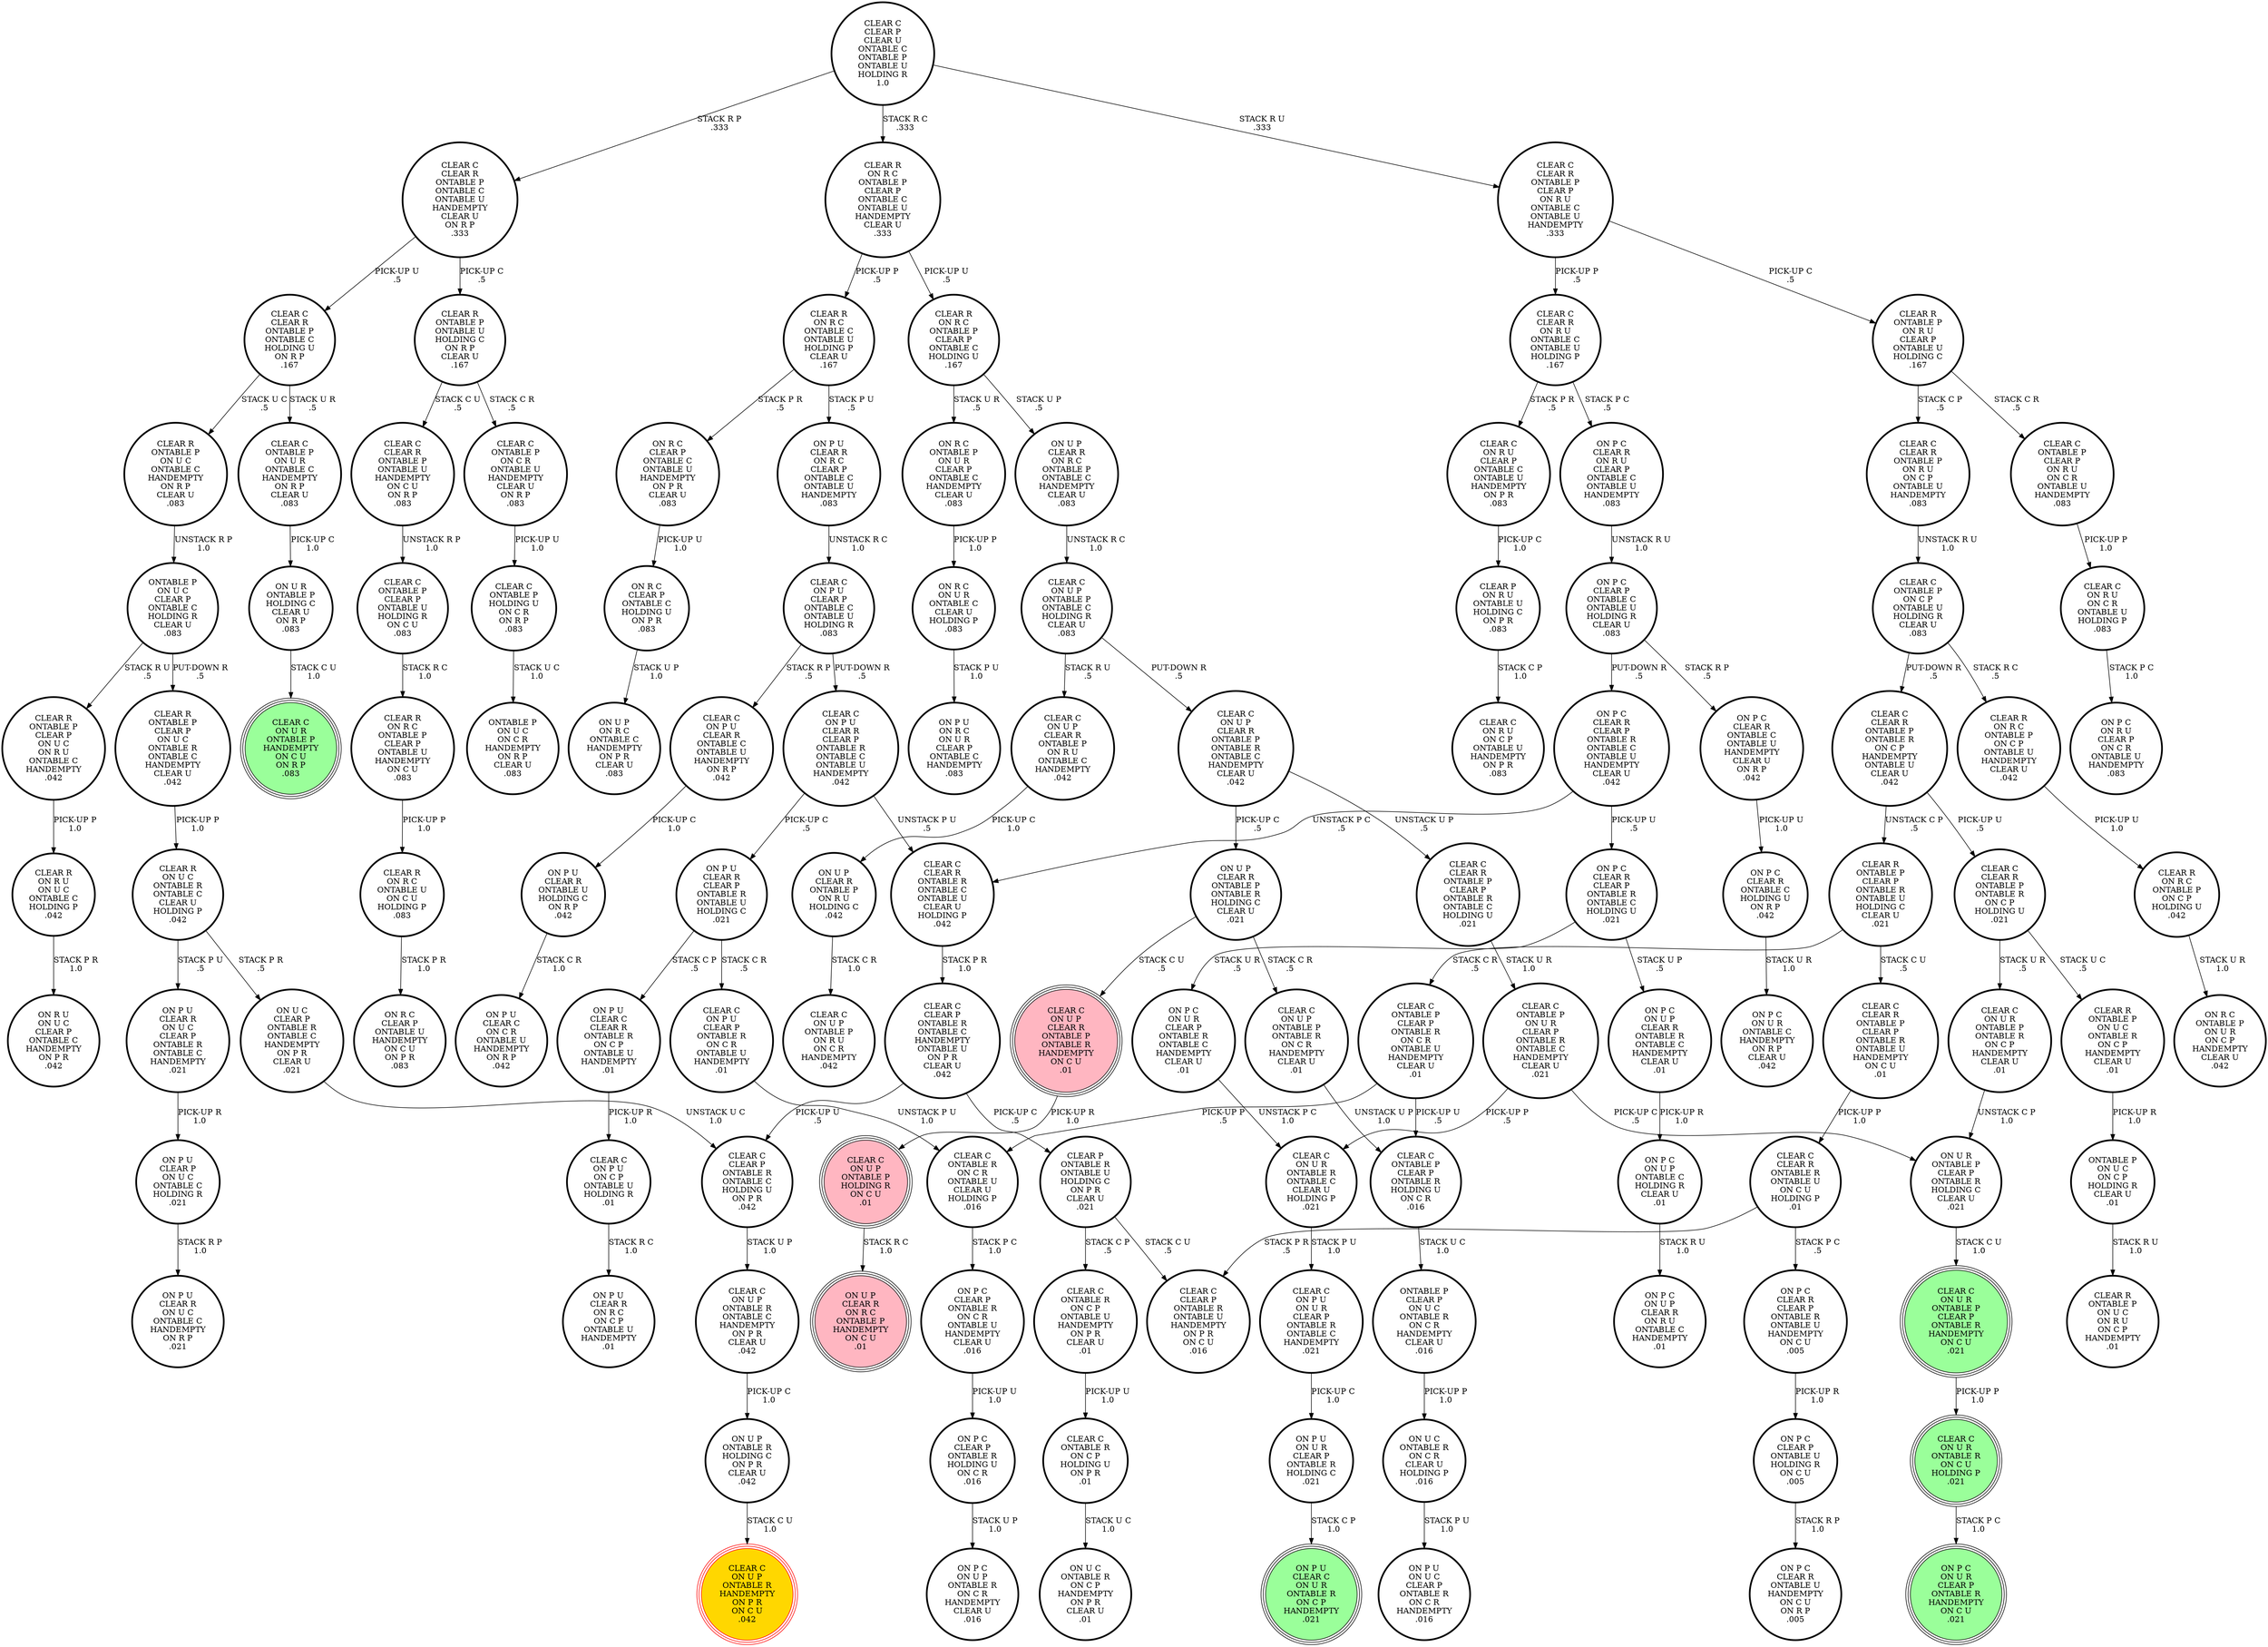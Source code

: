 digraph {
"CLEAR R\nONTABLE P\nON U C\nONTABLE C\nHANDEMPTY\nON R P\nCLEAR U\n.083\n" -> "ONTABLE P\nON U C\nCLEAR P\nONTABLE C\nHOLDING R\nCLEAR U\n.083\n"[label="UNSTACK R P\n1.0\n"];
"CLEAR R\nON U C\nONTABLE R\nONTABLE C\nCLEAR U\nHOLDING P\n.042\n" -> "ON P U\nCLEAR R\nON U C\nCLEAR P\nONTABLE R\nONTABLE C\nHANDEMPTY\n.021\n"[label="STACK P U\n.5\n"];
"CLEAR R\nON U C\nONTABLE R\nONTABLE C\nCLEAR U\nHOLDING P\n.042\n" -> "ON U C\nCLEAR P\nONTABLE R\nONTABLE C\nHANDEMPTY\nON P R\nCLEAR U\n.021\n"[label="STACK P R\n.5\n"];
"CLEAR C\nON P U\nCLEAR R\nCLEAR P\nONTABLE R\nONTABLE C\nONTABLE U\nHANDEMPTY\n.042\n" -> "ON P U\nCLEAR R\nCLEAR P\nONTABLE R\nONTABLE U\nHOLDING C\n.021\n"[label="PICK-UP C\n.5\n"];
"CLEAR C\nON P U\nCLEAR R\nCLEAR P\nONTABLE R\nONTABLE C\nONTABLE U\nHANDEMPTY\n.042\n" -> "CLEAR C\nCLEAR R\nONTABLE R\nONTABLE C\nONTABLE U\nCLEAR U\nHOLDING P\n.042\n"[label="UNSTACK P U\n.5\n"];
"CLEAR C\nCLEAR R\nONTABLE P\nCLEAR P\nONTABLE R\nONTABLE U\nHANDEMPTY\nON C U\n.01\n" -> "CLEAR C\nCLEAR R\nONTABLE R\nONTABLE U\nON C U\nHOLDING P\n.01\n"[label="PICK-UP P\n1.0\n"];
"ON P C\nCLEAR P\nONTABLE U\nHOLDING R\nON C U\n.005\n" -> "ON P C\nCLEAR R\nONTABLE U\nHANDEMPTY\nON C U\nON R P\n.005\n"[label="STACK R P\n1.0\n"];
"CLEAR C\nCLEAR R\nONTABLE P\nON R U\nON C P\nONTABLE U\nHANDEMPTY\n.083\n" -> "CLEAR C\nONTABLE P\nON C P\nONTABLE U\nHOLDING R\nCLEAR U\n.083\n"[label="UNSTACK R U\n1.0\n"];
"CLEAR C\nCLEAR R\nONTABLE P\nONTABLE R\nON C P\nHOLDING U\n.021\n" -> "CLEAR R\nONTABLE P\nON U C\nONTABLE R\nON C P\nHANDEMPTY\nCLEAR U\n.01\n"[label="STACK U C\n.5\n"];
"CLEAR C\nCLEAR R\nONTABLE P\nONTABLE R\nON C P\nHOLDING U\n.021\n" -> "CLEAR C\nON U R\nONTABLE P\nONTABLE R\nON C P\nHANDEMPTY\nCLEAR U\n.01\n"[label="STACK U R\n.5\n"];
"CLEAR C\nON P U\nCLEAR P\nONTABLE R\nON C R\nONTABLE U\nHANDEMPTY\n.01\n" -> "CLEAR C\nONTABLE R\nON C R\nONTABLE U\nCLEAR U\nHOLDING P\n.016\n"[label="UNSTACK P U\n1.0\n"];
"ON P C\nCLEAR R\nONTABLE C\nONTABLE U\nHANDEMPTY\nCLEAR U\nON R P\n.042\n" -> "ON P C\nCLEAR R\nONTABLE C\nHOLDING U\nON R P\n.042\n"[label="PICK-UP U\n1.0\n"];
"ON R C\nCLEAR P\nONTABLE C\nHOLDING U\nON P R\n.083\n" -> "ON U P\nON R C\nONTABLE C\nHANDEMPTY\nON P R\nCLEAR U\n.083\n"[label="STACK U P\n1.0\n"];
"CLEAR P\nONTABLE R\nONTABLE U\nHOLDING C\nON P R\nCLEAR U\n.021\n" -> "CLEAR C\nONTABLE R\nON C P\nONTABLE U\nHANDEMPTY\nON P R\nCLEAR U\n.01\n"[label="STACK C P\n.5\n"];
"CLEAR P\nONTABLE R\nONTABLE U\nHOLDING C\nON P R\nCLEAR U\n.021\n" -> "CLEAR C\nCLEAR P\nONTABLE R\nONTABLE U\nHANDEMPTY\nON P R\nON C U\n.016\n"[label="STACK C U\n.5\n"];
"CLEAR C\nCLEAR R\nONTABLE P\nONTABLE C\nHOLDING U\nON R P\n.167\n" -> "CLEAR R\nONTABLE P\nON U C\nONTABLE C\nHANDEMPTY\nON R P\nCLEAR U\n.083\n"[label="STACK U C\n.5\n"];
"CLEAR C\nCLEAR R\nONTABLE P\nONTABLE C\nHOLDING U\nON R P\n.167\n" -> "CLEAR C\nONTABLE P\nON U R\nONTABLE C\nHANDEMPTY\nON R P\nCLEAR U\n.083\n"[label="STACK U R\n.5\n"];
"CLEAR R\nON R U\nON U C\nONTABLE C\nHOLDING P\n.042\n" -> "ON R U\nON U C\nCLEAR P\nONTABLE C\nHANDEMPTY\nON P R\n.042\n"[label="STACK P R\n1.0\n"];
"ON P C\nON U P\nONTABLE C\nHOLDING R\nCLEAR U\n.01\n" -> "ON P C\nON U P\nCLEAR R\nON R U\nONTABLE C\nHANDEMPTY\n.01\n"[label="STACK R U\n1.0\n"];
"CLEAR R\nON R C\nONTABLE P\nON C P\nONTABLE U\nHANDEMPTY\nCLEAR U\n.042\n" -> "CLEAR R\nON R C\nONTABLE P\nON C P\nHOLDING U\n.042\n"[label="PICK-UP U\n1.0\n"];
"CLEAR C\nCLEAR R\nONTABLE R\nONTABLE C\nONTABLE U\nCLEAR U\nHOLDING P\n.042\n" -> "CLEAR C\nCLEAR P\nONTABLE R\nONTABLE C\nHANDEMPTY\nONTABLE U\nON P R\nCLEAR U\n.042\n"[label="STACK P R\n1.0\n"];
"CLEAR C\nCLEAR P\nCLEAR U\nONTABLE C\nONTABLE P\nONTABLE U\nHOLDING R\n1.0\n" -> "CLEAR C\nCLEAR R\nONTABLE P\nONTABLE C\nONTABLE U\nHANDEMPTY\nCLEAR U\nON R P\n.333\n"[label="STACK R P\n.333\n"];
"CLEAR C\nCLEAR P\nCLEAR U\nONTABLE C\nONTABLE P\nONTABLE U\nHOLDING R\n1.0\n" -> "CLEAR R\nON R C\nONTABLE P\nCLEAR P\nONTABLE C\nONTABLE U\nHANDEMPTY\nCLEAR U\n.333\n"[label="STACK R C\n.333\n"];
"CLEAR C\nCLEAR P\nCLEAR U\nONTABLE C\nONTABLE P\nONTABLE U\nHOLDING R\n1.0\n" -> "CLEAR C\nCLEAR R\nONTABLE P\nCLEAR P\nON R U\nONTABLE C\nONTABLE U\nHANDEMPTY\n.333\n"[label="STACK R U\n.333\n"];
"CLEAR C\nON R U\nCLEAR P\nONTABLE C\nONTABLE U\nHANDEMPTY\nON P R\n.083\n" -> "CLEAR P\nON R U\nONTABLE U\nHOLDING C\nON P R\n.083\n"[label="PICK-UP C\n1.0\n"];
"ON P C\nCLEAR R\nCLEAR P\nONTABLE R\nONTABLE C\nONTABLE U\nHANDEMPTY\nCLEAR U\n.042\n" -> "ON P C\nCLEAR R\nCLEAR P\nONTABLE R\nONTABLE C\nHOLDING U\n.021\n"[label="PICK-UP U\n.5\n"];
"ON P C\nCLEAR R\nCLEAR P\nONTABLE R\nONTABLE C\nONTABLE U\nHANDEMPTY\nCLEAR U\n.042\n" -> "CLEAR C\nCLEAR R\nONTABLE R\nONTABLE C\nONTABLE U\nCLEAR U\nHOLDING P\n.042\n"[label="UNSTACK P C\n.5\n"];
"ON U P\nCLEAR R\nONTABLE P\nON R U\nHOLDING C\n.042\n" -> "CLEAR C\nON U P\nONTABLE P\nON R U\nON C R\nHANDEMPTY\n.042\n"[label="STACK C R\n1.0\n"];
"CLEAR C\nON R U\nON C R\nONTABLE U\nHOLDING P\n.083\n" -> "ON P C\nON R U\nCLEAR P\nON C R\nONTABLE U\nHANDEMPTY\n.083\n"[label="STACK P C\n1.0\n"];
"CLEAR C\nON U P\nCLEAR R\nONTABLE P\nON R U\nONTABLE C\nHANDEMPTY\n.042\n" -> "ON U P\nCLEAR R\nONTABLE P\nON R U\nHOLDING C\n.042\n"[label="PICK-UP C\n1.0\n"];
"CLEAR R\nON R C\nONTABLE P\nON C P\nHOLDING U\n.042\n" -> "ON R C\nONTABLE P\nON U R\nON C P\nHANDEMPTY\nCLEAR U\n.042\n"[label="STACK U R\n1.0\n"];
"CLEAR C\nONTABLE P\nON U R\nONTABLE C\nHANDEMPTY\nON R P\nCLEAR U\n.083\n" -> "ON U R\nONTABLE P\nHOLDING C\nCLEAR U\nON R P\n.083\n"[label="PICK-UP C\n1.0\n"];
"ON P C\nCLEAR P\nONTABLE C\nONTABLE U\nHOLDING R\nCLEAR U\n.083\n" -> "ON P C\nCLEAR R\nCLEAR P\nONTABLE R\nONTABLE C\nONTABLE U\nHANDEMPTY\nCLEAR U\n.042\n"[label="PUT-DOWN R\n.5\n"];
"ON P C\nCLEAR P\nONTABLE C\nONTABLE U\nHOLDING R\nCLEAR U\n.083\n" -> "ON P C\nCLEAR R\nONTABLE C\nONTABLE U\nHANDEMPTY\nCLEAR U\nON R P\n.042\n"[label="STACK R P\n.5\n"];
"ON U P\nCLEAR R\nON R C\nONTABLE P\nONTABLE C\nHANDEMPTY\nCLEAR U\n.083\n" -> "CLEAR C\nON U P\nONTABLE P\nONTABLE C\nHOLDING R\nCLEAR U\n.083\n"[label="UNSTACK R C\n1.0\n"];
"CLEAR R\nON R C\nONTABLE U\nON C U\nHOLDING P\n.083\n" -> "ON R C\nCLEAR P\nONTABLE U\nHANDEMPTY\nON C U\nON P R\n.083\n"[label="STACK P R\n1.0\n"];
"CLEAR C\nCLEAR R\nONTABLE P\nONTABLE R\nON C P\nHANDEMPTY\nONTABLE U\nCLEAR U\n.042\n" -> "CLEAR C\nCLEAR R\nONTABLE P\nONTABLE R\nON C P\nHOLDING U\n.021\n"[label="PICK-UP U\n.5\n"];
"CLEAR C\nCLEAR R\nONTABLE P\nONTABLE R\nON C P\nHANDEMPTY\nONTABLE U\nCLEAR U\n.042\n" -> "CLEAR R\nONTABLE P\nCLEAR P\nONTABLE R\nONTABLE U\nHOLDING C\nCLEAR U\n.021\n"[label="UNSTACK C P\n.5\n"];
"ON U P\nCLEAR R\nONTABLE P\nONTABLE R\nHOLDING C\nCLEAR U\n.021\n" -> "CLEAR C\nON U P\nONTABLE P\nONTABLE R\nON C R\nHANDEMPTY\nCLEAR U\n.01\n"[label="STACK C R\n.5\n"];
"ON U P\nCLEAR R\nONTABLE P\nONTABLE R\nHOLDING C\nCLEAR U\n.021\n" -> "CLEAR C\nON U P\nCLEAR R\nONTABLE P\nONTABLE R\nHANDEMPTY\nON C U\n.01\n"[label="STACK C U\n.5\n"];
"CLEAR C\nONTABLE P\nON C P\nONTABLE U\nHOLDING R\nCLEAR U\n.083\n" -> "CLEAR R\nON R C\nONTABLE P\nON C P\nONTABLE U\nHANDEMPTY\nCLEAR U\n.042\n"[label="STACK R C\n.5\n"];
"CLEAR C\nONTABLE P\nON C P\nONTABLE U\nHOLDING R\nCLEAR U\n.083\n" -> "CLEAR C\nCLEAR R\nONTABLE P\nONTABLE R\nON C P\nHANDEMPTY\nONTABLE U\nCLEAR U\n.042\n"[label="PUT-DOWN R\n.5\n"];
"ON P C\nCLEAR P\nONTABLE R\nHOLDING U\nON C R\n.016\n" -> "ON P C\nON U P\nONTABLE R\nON C R\nHANDEMPTY\nCLEAR U\n.016\n"[label="STACK U P\n1.0\n"];
"CLEAR C\nON U P\nCLEAR R\nONTABLE P\nONTABLE R\nONTABLE C\nHANDEMPTY\nCLEAR U\n.042\n" -> "ON U P\nCLEAR R\nONTABLE P\nONTABLE R\nHOLDING C\nCLEAR U\n.021\n"[label="PICK-UP C\n.5\n"];
"CLEAR C\nON U P\nCLEAR R\nONTABLE P\nONTABLE R\nONTABLE C\nHANDEMPTY\nCLEAR U\n.042\n" -> "CLEAR C\nCLEAR R\nONTABLE P\nCLEAR P\nONTABLE R\nONTABLE C\nHOLDING U\n.021\n"[label="UNSTACK U P\n.5\n"];
"ON U R\nONTABLE P\nCLEAR P\nONTABLE R\nHOLDING C\nCLEAR U\n.021\n" -> "CLEAR C\nON U R\nONTABLE P\nCLEAR P\nONTABLE R\nHANDEMPTY\nON C U\n.021\n"[label="STACK C U\n1.0\n"];
"CLEAR C\nCLEAR R\nONTABLE P\nONTABLE U\nHANDEMPTY\nON C U\nON R P\n.083\n" -> "CLEAR C\nONTABLE P\nCLEAR P\nONTABLE U\nHOLDING R\nON C U\n.083\n"[label="UNSTACK R P\n1.0\n"];
"ON R C\nCLEAR P\nONTABLE C\nONTABLE U\nHANDEMPTY\nON P R\nCLEAR U\n.083\n" -> "ON R C\nCLEAR P\nONTABLE C\nHOLDING U\nON P R\n.083\n"[label="PICK-UP U\n1.0\n"];
"CLEAR C\nON P U\nON C P\nONTABLE U\nHOLDING R\n.01\n" -> "ON P U\nCLEAR R\nON R C\nON C P\nONTABLE U\nHANDEMPTY\n.01\n"[label="STACK R C\n1.0\n"];
"ON P U\nCLEAR C\nCLEAR R\nONTABLE R\nON C P\nONTABLE U\nHANDEMPTY\n.01\n" -> "CLEAR C\nON P U\nON C P\nONTABLE U\nHOLDING R\n.01\n"[label="PICK-UP R\n1.0\n"];
"CLEAR C\nONTABLE R\nON C P\nHOLDING U\nON P R\n.01\n" -> "ON U C\nONTABLE R\nON C P\nHANDEMPTY\nON P R\nCLEAR U\n.01\n"[label="STACK U C\n1.0\n"];
"ONTABLE P\nON U C\nCLEAR P\nONTABLE C\nHOLDING R\nCLEAR U\n.083\n" -> "CLEAR R\nONTABLE P\nCLEAR P\nON U C\nONTABLE R\nONTABLE C\nHANDEMPTY\nCLEAR U\n.042\n"[label="PUT-DOWN R\n.5\n"];
"ONTABLE P\nON U C\nCLEAR P\nONTABLE C\nHOLDING R\nCLEAR U\n.083\n" -> "CLEAR R\nONTABLE P\nCLEAR P\nON U C\nON R U\nONTABLE C\nHANDEMPTY\n.042\n"[label="STACK R U\n.5\n"];
"CLEAR C\nONTABLE R\nON C R\nONTABLE U\nCLEAR U\nHOLDING P\n.016\n" -> "ON P C\nCLEAR P\nONTABLE R\nON C R\nONTABLE U\nHANDEMPTY\nCLEAR U\n.016\n"[label="STACK P C\n1.0\n"];
"CLEAR R\nON R C\nONTABLE P\nCLEAR P\nONTABLE C\nONTABLE U\nHANDEMPTY\nCLEAR U\n.333\n" -> "CLEAR R\nON R C\nONTABLE C\nONTABLE U\nHOLDING P\nCLEAR U\n.167\n"[label="PICK-UP P\n.5\n"];
"CLEAR R\nON R C\nONTABLE P\nCLEAR P\nONTABLE C\nONTABLE U\nHANDEMPTY\nCLEAR U\n.333\n" -> "CLEAR R\nON R C\nONTABLE P\nCLEAR P\nONTABLE C\nHOLDING U\n.167\n"[label="PICK-UP U\n.5\n"];
"CLEAR C\nCLEAR R\nONTABLE P\nCLEAR P\nON R U\nONTABLE C\nONTABLE U\nHANDEMPTY\n.333\n" -> "CLEAR C\nCLEAR R\nON R U\nONTABLE C\nONTABLE U\nHOLDING P\n.167\n"[label="PICK-UP P\n.5\n"];
"CLEAR C\nCLEAR R\nONTABLE P\nCLEAR P\nON R U\nONTABLE C\nONTABLE U\nHANDEMPTY\n.333\n" -> "CLEAR R\nONTABLE P\nON R U\nCLEAR P\nONTABLE U\nHOLDING C\n.167\n"[label="PICK-UP C\n.5\n"];
"CLEAR R\nONTABLE P\nCLEAR P\nON U C\nONTABLE R\nONTABLE C\nHANDEMPTY\nCLEAR U\n.042\n" -> "CLEAR R\nON U C\nONTABLE R\nONTABLE C\nCLEAR U\nHOLDING P\n.042\n"[label="PICK-UP P\n1.0\n"];
"ON P C\nON U R\nCLEAR P\nONTABLE R\nONTABLE C\nHANDEMPTY\nCLEAR U\n.01\n" -> "CLEAR C\nON U R\nONTABLE R\nONTABLE C\nCLEAR U\nHOLDING P\n.021\n"[label="UNSTACK P C\n1.0\n"];
"CLEAR C\nON U P\nONTABLE P\nHOLDING R\nON C U\n.01\n" -> "ON U P\nCLEAR R\nON R C\nONTABLE P\nHANDEMPTY\nON C U\n.01\n"[label="STACK R C\n1.0\n"];
"CLEAR C\nON U P\nONTABLE P\nONTABLE C\nHOLDING R\nCLEAR U\n.083\n" -> "CLEAR C\nON U P\nCLEAR R\nONTABLE P\nON R U\nONTABLE C\nHANDEMPTY\n.042\n"[label="STACK R U\n.5\n"];
"CLEAR C\nON U P\nONTABLE P\nONTABLE C\nHOLDING R\nCLEAR U\n.083\n" -> "CLEAR C\nON U P\nCLEAR R\nONTABLE P\nONTABLE R\nONTABLE C\nHANDEMPTY\nCLEAR U\n.042\n"[label="PUT-DOWN R\n.5\n"];
"CLEAR C\nON U R\nONTABLE R\nONTABLE C\nCLEAR U\nHOLDING P\n.021\n" -> "CLEAR C\nON P U\nON U R\nCLEAR P\nONTABLE R\nONTABLE C\nHANDEMPTY\n.021\n"[label="STACK P U\n1.0\n"];
"ON P U\nCLEAR R\nONTABLE U\nHOLDING C\nON R P\n.042\n" -> "ON P U\nCLEAR C\nON C R\nONTABLE U\nHANDEMPTY\nON R P\n.042\n"[label="STACK C R\n1.0\n"];
"ON U C\nCLEAR P\nONTABLE R\nONTABLE C\nHANDEMPTY\nON P R\nCLEAR U\n.021\n" -> "CLEAR C\nCLEAR P\nONTABLE R\nONTABLE C\nHOLDING U\nON P R\n.042\n"[label="UNSTACK U C\n1.0\n"];
"ON P C\nCLEAR R\nONTABLE C\nHOLDING U\nON R P\n.042\n" -> "ON P C\nON U R\nONTABLE C\nHANDEMPTY\nON R P\nCLEAR U\n.042\n"[label="STACK U R\n1.0\n"];
"CLEAR C\nCLEAR R\nONTABLE R\nONTABLE U\nON C U\nHOLDING P\n.01\n" -> "CLEAR C\nCLEAR P\nONTABLE R\nONTABLE U\nHANDEMPTY\nON P R\nON C U\n.016\n"[label="STACK P R\n.5\n"];
"CLEAR C\nCLEAR R\nONTABLE R\nONTABLE U\nON C U\nHOLDING P\n.01\n" -> "ON P C\nCLEAR R\nCLEAR P\nONTABLE R\nONTABLE U\nHANDEMPTY\nON C U\n.005\n"[label="STACK P C\n.5\n"];
"CLEAR C\nONTABLE P\nHOLDING U\nON C R\nON R P\n.083\n" -> "ONTABLE P\nON U C\nON C R\nHANDEMPTY\nON R P\nCLEAR U\n.083\n"[label="STACK U C\n1.0\n"];
"CLEAR R\nONTABLE P\nCLEAR P\nONTABLE R\nONTABLE U\nHOLDING C\nCLEAR U\n.021\n" -> "CLEAR C\nCLEAR R\nONTABLE P\nCLEAR P\nONTABLE R\nONTABLE U\nHANDEMPTY\nON C U\n.01\n"[label="STACK C U\n.5\n"];
"CLEAR R\nONTABLE P\nCLEAR P\nONTABLE R\nONTABLE U\nHOLDING C\nCLEAR U\n.021\n" -> "CLEAR C\nONTABLE P\nCLEAR P\nONTABLE R\nON C R\nONTABLE U\nHANDEMPTY\nCLEAR U\n.01\n"[label="STACK C R\n.5\n"];
"CLEAR C\nON U R\nONTABLE P\nONTABLE R\nON C P\nHANDEMPTY\nCLEAR U\n.01\n" -> "ON U R\nONTABLE P\nCLEAR P\nONTABLE R\nHOLDING C\nCLEAR U\n.021\n"[label="UNSTACK C P\n1.0\n"];
"CLEAR C\nONTABLE R\nON C P\nONTABLE U\nHANDEMPTY\nON P R\nCLEAR U\n.01\n" -> "CLEAR C\nONTABLE R\nON C P\nHOLDING U\nON P R\n.01\n"[label="PICK-UP U\n1.0\n"];
"CLEAR C\nONTABLE P\nCLEAR P\nONTABLE R\nHOLDING U\nON C R\n.016\n" -> "ONTABLE P\nCLEAR P\nON U C\nONTABLE R\nON C R\nHANDEMPTY\nCLEAR U\n.016\n"[label="STACK U C\n1.0\n"];
"ON R C\nONTABLE P\nON U R\nCLEAR P\nONTABLE C\nHANDEMPTY\nCLEAR U\n.083\n" -> "ON R C\nON U R\nONTABLE C\nCLEAR U\nHOLDING P\n.083\n"[label="PICK-UP P\n1.0\n"];
"CLEAR R\nON R C\nONTABLE P\nCLEAR P\nONTABLE C\nHOLDING U\n.167\n" -> "ON R C\nONTABLE P\nON U R\nCLEAR P\nONTABLE C\nHANDEMPTY\nCLEAR U\n.083\n"[label="STACK U R\n.5\n"];
"CLEAR R\nON R C\nONTABLE P\nCLEAR P\nONTABLE C\nHOLDING U\n.167\n" -> "ON U P\nCLEAR R\nON R C\nONTABLE P\nONTABLE C\nHANDEMPTY\nCLEAR U\n.083\n"[label="STACK U P\n.5\n"];
"CLEAR P\nON R U\nONTABLE U\nHOLDING C\nON P R\n.083\n" -> "CLEAR C\nON R U\nON C P\nONTABLE U\nHANDEMPTY\nON P R\n.083\n"[label="STACK C P\n1.0\n"];
"CLEAR C\nCLEAR R\nONTABLE P\nCLEAR P\nONTABLE R\nONTABLE C\nHOLDING U\n.021\n" -> "CLEAR C\nONTABLE P\nON U R\nCLEAR P\nONTABLE R\nONTABLE C\nHANDEMPTY\nCLEAR U\n.021\n"[label="STACK U R\n1.0\n"];
"CLEAR C\nONTABLE P\nCLEAR P\nONTABLE R\nON C R\nONTABLE U\nHANDEMPTY\nCLEAR U\n.01\n" -> "CLEAR C\nONTABLE R\nON C R\nONTABLE U\nCLEAR U\nHOLDING P\n.016\n"[label="PICK-UP P\n.5\n"];
"CLEAR C\nONTABLE P\nCLEAR P\nONTABLE R\nON C R\nONTABLE U\nHANDEMPTY\nCLEAR U\n.01\n" -> "CLEAR C\nONTABLE P\nCLEAR P\nONTABLE R\nHOLDING U\nON C R\n.016\n"[label="PICK-UP U\n.5\n"];
"CLEAR C\nCLEAR P\nONTABLE R\nONTABLE C\nHOLDING U\nON P R\n.042\n" -> "CLEAR C\nON U P\nONTABLE R\nONTABLE C\nHANDEMPTY\nON P R\nCLEAR U\n.042\n"[label="STACK U P\n1.0\n"];
"ON P U\nON U R\nCLEAR P\nONTABLE R\nHOLDING C\n.021\n" -> "ON P U\nCLEAR C\nON U R\nONTABLE R\nON C P\nHANDEMPTY\n.021\n"[label="STACK C P\n1.0\n"];
"CLEAR C\nON U P\nONTABLE P\nONTABLE R\nON C R\nHANDEMPTY\nCLEAR U\n.01\n" -> "CLEAR C\nONTABLE P\nCLEAR P\nONTABLE R\nHOLDING U\nON C R\n.016\n"[label="UNSTACK U P\n1.0\n"];
"CLEAR C\nCLEAR P\nONTABLE R\nONTABLE C\nHANDEMPTY\nONTABLE U\nON P R\nCLEAR U\n.042\n" -> "CLEAR C\nCLEAR P\nONTABLE R\nONTABLE C\nHOLDING U\nON P R\n.042\n"[label="PICK-UP U\n.5\n"];
"CLEAR C\nCLEAR P\nONTABLE R\nONTABLE C\nHANDEMPTY\nONTABLE U\nON P R\nCLEAR U\n.042\n" -> "CLEAR P\nONTABLE R\nONTABLE U\nHOLDING C\nON P R\nCLEAR U\n.021\n"[label="PICK-UP C\n.5\n"];
"ON P U\nCLEAR P\nON U C\nONTABLE C\nHOLDING R\n.021\n" -> "ON P U\nCLEAR R\nON U C\nONTABLE C\nHANDEMPTY\nON R P\n.021\n"[label="STACK R P\n1.0\n"];
"CLEAR C\nON P U\nON U R\nCLEAR P\nONTABLE R\nONTABLE C\nHANDEMPTY\n.021\n" -> "ON P U\nON U R\nCLEAR P\nONTABLE R\nHOLDING C\n.021\n"[label="PICK-UP C\n1.0\n"];
"CLEAR C\nON U P\nCLEAR R\nONTABLE P\nONTABLE R\nHANDEMPTY\nON C U\n.01\n" -> "CLEAR C\nON U P\nONTABLE P\nHOLDING R\nON C U\n.01\n"[label="PICK-UP R\n1.0\n"];
"CLEAR C\nONTABLE P\nCLEAR P\nONTABLE U\nHOLDING R\nON C U\n.083\n" -> "CLEAR R\nON R C\nONTABLE P\nCLEAR P\nONTABLE U\nHANDEMPTY\nON C U\n.083\n"[label="STACK R C\n1.0\n"];
"CLEAR C\nON U R\nONTABLE P\nCLEAR P\nONTABLE R\nHANDEMPTY\nON C U\n.021\n" -> "CLEAR C\nON U R\nONTABLE R\nON C U\nHOLDING P\n.021\n"[label="PICK-UP P\n1.0\n"];
"CLEAR R\nONTABLE P\nON R U\nCLEAR P\nONTABLE U\nHOLDING C\n.167\n" -> "CLEAR C\nCLEAR R\nONTABLE P\nON R U\nON C P\nONTABLE U\nHANDEMPTY\n.083\n"[label="STACK C P\n.5\n"];
"CLEAR R\nONTABLE P\nON R U\nCLEAR P\nONTABLE U\nHOLDING C\n.167\n" -> "CLEAR C\nONTABLE P\nCLEAR P\nON R U\nON C R\nONTABLE U\nHANDEMPTY\n.083\n"[label="STACK C R\n.5\n"];
"ON P C\nCLEAR R\nON R U\nCLEAR P\nONTABLE C\nONTABLE U\nHANDEMPTY\n.083\n" -> "ON P C\nCLEAR P\nONTABLE C\nONTABLE U\nHOLDING R\nCLEAR U\n.083\n"[label="UNSTACK R U\n1.0\n"];
"CLEAR R\nON R C\nONTABLE C\nONTABLE U\nHOLDING P\nCLEAR U\n.167\n" -> "ON P U\nCLEAR R\nON R C\nCLEAR P\nONTABLE C\nONTABLE U\nHANDEMPTY\n.083\n"[label="STACK P U\n.5\n"];
"CLEAR R\nON R C\nONTABLE C\nONTABLE U\nHOLDING P\nCLEAR U\n.167\n" -> "ON R C\nCLEAR P\nONTABLE C\nONTABLE U\nHANDEMPTY\nON P R\nCLEAR U\n.083\n"[label="STACK P R\n.5\n"];
"CLEAR R\nONTABLE P\nCLEAR P\nON U C\nON R U\nONTABLE C\nHANDEMPTY\n.042\n" -> "CLEAR R\nON R U\nON U C\nONTABLE C\nHOLDING P\n.042\n"[label="PICK-UP P\n1.0\n"];
"CLEAR C\nON P U\nCLEAR P\nONTABLE C\nONTABLE U\nHOLDING R\n.083\n" -> "CLEAR C\nON P U\nCLEAR R\nONTABLE C\nONTABLE U\nHANDEMPTY\nON R P\n.042\n"[label="STACK R P\n.5\n"];
"CLEAR C\nON P U\nCLEAR P\nONTABLE C\nONTABLE U\nHOLDING R\n.083\n" -> "CLEAR C\nON P U\nCLEAR R\nCLEAR P\nONTABLE R\nONTABLE C\nONTABLE U\nHANDEMPTY\n.042\n"[label="PUT-DOWN R\n.5\n"];
"CLEAR C\nCLEAR R\nON R U\nONTABLE C\nONTABLE U\nHOLDING P\n.167\n" -> "ON P C\nCLEAR R\nON R U\nCLEAR P\nONTABLE C\nONTABLE U\nHANDEMPTY\n.083\n"[label="STACK P C\n.5\n"];
"CLEAR C\nCLEAR R\nON R U\nONTABLE C\nONTABLE U\nHOLDING P\n.167\n" -> "CLEAR C\nON R U\nCLEAR P\nONTABLE C\nONTABLE U\nHANDEMPTY\nON P R\n.083\n"[label="STACK P R\n.5\n"];
"ON P C\nON U P\nCLEAR R\nONTABLE R\nONTABLE C\nHANDEMPTY\nCLEAR U\n.01\n" -> "ON P C\nON U P\nONTABLE C\nHOLDING R\nCLEAR U\n.01\n"[label="PICK-UP R\n1.0\n"];
"CLEAR C\nON P U\nCLEAR R\nONTABLE C\nONTABLE U\nHANDEMPTY\nON R P\n.042\n" -> "ON P U\nCLEAR R\nONTABLE U\nHOLDING C\nON R P\n.042\n"[label="PICK-UP C\n1.0\n"];
"ON P C\nCLEAR R\nCLEAR P\nONTABLE R\nONTABLE C\nHOLDING U\n.021\n" -> "ON P C\nON U P\nCLEAR R\nONTABLE R\nONTABLE C\nHANDEMPTY\nCLEAR U\n.01\n"[label="STACK U P\n.5\n"];
"ON P C\nCLEAR R\nCLEAR P\nONTABLE R\nONTABLE C\nHOLDING U\n.021\n" -> "ON P C\nON U R\nCLEAR P\nONTABLE R\nONTABLE C\nHANDEMPTY\nCLEAR U\n.01\n"[label="STACK U R\n.5\n"];
"ON P U\nCLEAR R\nON R C\nCLEAR P\nONTABLE C\nONTABLE U\nHANDEMPTY\n.083\n" -> "CLEAR C\nON P U\nCLEAR P\nONTABLE C\nONTABLE U\nHOLDING R\n.083\n"[label="UNSTACK R C\n1.0\n"];
"ONTABLE P\nCLEAR P\nON U C\nONTABLE R\nON C R\nHANDEMPTY\nCLEAR U\n.016\n" -> "ON U C\nONTABLE R\nON C R\nCLEAR U\nHOLDING P\n.016\n"[label="PICK-UP P\n1.0\n"];
"CLEAR C\nON U R\nONTABLE R\nON C U\nHOLDING P\n.021\n" -> "ON P C\nON U R\nCLEAR P\nONTABLE R\nHANDEMPTY\nON C U\n.021\n"[label="STACK P C\n1.0\n"];
"CLEAR C\nONTABLE P\nON C R\nONTABLE U\nHANDEMPTY\nCLEAR U\nON R P\n.083\n" -> "CLEAR C\nONTABLE P\nHOLDING U\nON C R\nON R P\n.083\n"[label="PICK-UP U\n1.0\n"];
"CLEAR C\nONTABLE P\nON U R\nCLEAR P\nONTABLE R\nONTABLE C\nHANDEMPTY\nCLEAR U\n.021\n" -> "CLEAR C\nON U R\nONTABLE R\nONTABLE C\nCLEAR U\nHOLDING P\n.021\n"[label="PICK-UP P\n.5\n"];
"CLEAR C\nONTABLE P\nON U R\nCLEAR P\nONTABLE R\nONTABLE C\nHANDEMPTY\nCLEAR U\n.021\n" -> "ON U R\nONTABLE P\nCLEAR P\nONTABLE R\nHOLDING C\nCLEAR U\n.021\n"[label="PICK-UP C\n.5\n"];
"ON P U\nCLEAR R\nON U C\nCLEAR P\nONTABLE R\nONTABLE C\nHANDEMPTY\n.021\n" -> "ON P U\nCLEAR P\nON U C\nONTABLE C\nHOLDING R\n.021\n"[label="PICK-UP R\n1.0\n"];
"CLEAR R\nONTABLE P\nONTABLE U\nHOLDING C\nON R P\nCLEAR U\n.167\n" -> "CLEAR C\nCLEAR R\nONTABLE P\nONTABLE U\nHANDEMPTY\nON C U\nON R P\n.083\n"[label="STACK C U\n.5\n"];
"CLEAR R\nONTABLE P\nONTABLE U\nHOLDING C\nON R P\nCLEAR U\n.167\n" -> "CLEAR C\nONTABLE P\nON C R\nONTABLE U\nHANDEMPTY\nCLEAR U\nON R P\n.083\n"[label="STACK C R\n.5\n"];
"ONTABLE P\nON U C\nON C P\nHOLDING R\nCLEAR U\n.01\n" -> "CLEAR R\nONTABLE P\nON U C\nON R U\nON C P\nHANDEMPTY\n.01\n"[label="STACK R U\n1.0\n"];
"ON U R\nONTABLE P\nHOLDING C\nCLEAR U\nON R P\n.083\n" -> "CLEAR C\nON U R\nONTABLE P\nHANDEMPTY\nON C U\nON R P\n.083\n"[label="STACK C U\n1.0\n"];
"ON P C\nCLEAR P\nONTABLE R\nON C R\nONTABLE U\nHANDEMPTY\nCLEAR U\n.016\n" -> "ON P C\nCLEAR P\nONTABLE R\nHOLDING U\nON C R\n.016\n"[label="PICK-UP U\n1.0\n"];
"CLEAR R\nON R C\nONTABLE P\nCLEAR P\nONTABLE U\nHANDEMPTY\nON C U\n.083\n" -> "CLEAR R\nON R C\nONTABLE U\nON C U\nHOLDING P\n.083\n"[label="PICK-UP P\n1.0\n"];
"CLEAR C\nON U P\nONTABLE R\nONTABLE C\nHANDEMPTY\nON P R\nCLEAR U\n.042\n" -> "ON U P\nONTABLE R\nHOLDING C\nON P R\nCLEAR U\n.042\n"[label="PICK-UP C\n1.0\n"];
"ON U P\nONTABLE R\nHOLDING C\nON P R\nCLEAR U\n.042\n" -> "CLEAR C\nON U P\nONTABLE R\nHANDEMPTY\nON P R\nON C U\n.042\n"[label="STACK C U\n1.0\n"];
"CLEAR C\nONTABLE P\nCLEAR P\nON R U\nON C R\nONTABLE U\nHANDEMPTY\n.083\n" -> "CLEAR C\nON R U\nON C R\nONTABLE U\nHOLDING P\n.083\n"[label="PICK-UP P\n1.0\n"];
"CLEAR R\nONTABLE P\nON U C\nONTABLE R\nON C P\nHANDEMPTY\nCLEAR U\n.01\n" -> "ONTABLE P\nON U C\nON C P\nHOLDING R\nCLEAR U\n.01\n"[label="PICK-UP R\n1.0\n"];
"ON U C\nONTABLE R\nON C R\nCLEAR U\nHOLDING P\n.016\n" -> "ON P U\nON U C\nCLEAR P\nONTABLE R\nON C R\nHANDEMPTY\n.016\n"[label="STACK P U\n1.0\n"];
"ON P U\nCLEAR R\nCLEAR P\nONTABLE R\nONTABLE U\nHOLDING C\n.021\n" -> "CLEAR C\nON P U\nCLEAR P\nONTABLE R\nON C R\nONTABLE U\nHANDEMPTY\n.01\n"[label="STACK C R\n.5\n"];
"ON P U\nCLEAR R\nCLEAR P\nONTABLE R\nONTABLE U\nHOLDING C\n.021\n" -> "ON P U\nCLEAR C\nCLEAR R\nONTABLE R\nON C P\nONTABLE U\nHANDEMPTY\n.01\n"[label="STACK C P\n.5\n"];
"ON P C\nCLEAR R\nCLEAR P\nONTABLE R\nONTABLE U\nHANDEMPTY\nON C U\n.005\n" -> "ON P C\nCLEAR P\nONTABLE U\nHOLDING R\nON C U\n.005\n"[label="PICK-UP R\n1.0\n"];
"CLEAR C\nCLEAR R\nONTABLE P\nONTABLE C\nONTABLE U\nHANDEMPTY\nCLEAR U\nON R P\n.333\n" -> "CLEAR R\nONTABLE P\nONTABLE U\nHOLDING C\nON R P\nCLEAR U\n.167\n"[label="PICK-UP C\n.5\n"];
"CLEAR C\nCLEAR R\nONTABLE P\nONTABLE C\nONTABLE U\nHANDEMPTY\nCLEAR U\nON R P\n.333\n" -> "CLEAR C\nCLEAR R\nONTABLE P\nONTABLE C\nHOLDING U\nON R P\n.167\n"[label="PICK-UP U\n.5\n"];
"ON R C\nON U R\nONTABLE C\nCLEAR U\nHOLDING P\n.083\n" -> "ON P U\nON R C\nON U R\nCLEAR P\nONTABLE C\nHANDEMPTY\n.083\n"[label="STACK P U\n1.0\n"];
"ON P U\nCLEAR R\nON R C\nON C P\nONTABLE U\nHANDEMPTY\n.01\n" [shape=circle, penwidth=3];
"ON R C\nONTABLE P\nON U R\nON C P\nHANDEMPTY\nCLEAR U\n.042\n" [shape=circle, penwidth=3];
"CLEAR C\nON U P\nONTABLE P\nON R U\nON C R\nHANDEMPTY\n.042\n" [shape=circle, penwidth=3];
"ON P U\nCLEAR C\nON C R\nONTABLE U\nHANDEMPTY\nON R P\n.042\n" [shape=circle, penwidth=3];
"ON U P\nCLEAR R\nON R C\nONTABLE P\nHANDEMPTY\nON C U\n.01\n" [shape=circle, style=filled, fillcolor=lightpink, peripheries=3];
"ON R U\nON U C\nCLEAR P\nONTABLE C\nHANDEMPTY\nON P R\n.042\n" [shape=circle, penwidth=3];
"ON U C\nONTABLE R\nON C P\nHANDEMPTY\nON P R\nCLEAR U\n.01\n" [shape=circle, penwidth=3];
"CLEAR C\nON R U\nON C P\nONTABLE U\nHANDEMPTY\nON P R\n.083\n" [shape=circle, penwidth=3];
"ON R C\nCLEAR P\nONTABLE U\nHANDEMPTY\nON C U\nON P R\n.083\n" [shape=circle, penwidth=3];
"CLEAR C\nON U R\nONTABLE P\nHANDEMPTY\nON C U\nON R P\n.083\n" [shape=circle, style=filled, fillcolor=palegreen1, peripheries=3];
"ON P C\nCLEAR R\nONTABLE U\nHANDEMPTY\nON C U\nON R P\n.005\n" [shape=circle, penwidth=3];
"ON P U\nON U C\nCLEAR P\nONTABLE R\nON C R\nHANDEMPTY\n.016\n" [shape=circle, penwidth=3];
"ON P C\nON U P\nONTABLE R\nON C R\nHANDEMPTY\nCLEAR U\n.016\n" [shape=circle, penwidth=3];
"ON P U\nCLEAR R\nON U C\nONTABLE C\nHANDEMPTY\nON R P\n.021\n" [shape=circle, penwidth=3];
"CLEAR C\nON U P\nONTABLE R\nHANDEMPTY\nON P R\nON C U\n.042\n" [shape=circle, style=filled color=red, fillcolor=gold, peripheries=3];
"ON P U\nON R C\nON U R\nCLEAR P\nONTABLE C\nHANDEMPTY\n.083\n" [shape=circle, penwidth=3];
"ON P C\nON R U\nCLEAR P\nON C R\nONTABLE U\nHANDEMPTY\n.083\n" [shape=circle, penwidth=3];
"ON P C\nON U P\nCLEAR R\nON R U\nONTABLE C\nHANDEMPTY\n.01\n" [shape=circle, penwidth=3];
"ON P U\nCLEAR C\nON U R\nONTABLE R\nON C P\nHANDEMPTY\n.021\n" [shape=circle, style=filled, fillcolor=palegreen1, peripheries=3];
"ON U P\nON R C\nONTABLE C\nHANDEMPTY\nON P R\nCLEAR U\n.083\n" [shape=circle, penwidth=3];
"ONTABLE P\nON U C\nON C R\nHANDEMPTY\nON R P\nCLEAR U\n.083\n" [shape=circle, penwidth=3];
"ON P C\nON U R\nONTABLE C\nHANDEMPTY\nON R P\nCLEAR U\n.042\n" [shape=circle, penwidth=3];
"ON P C\nON U R\nCLEAR P\nONTABLE R\nHANDEMPTY\nON C U\n.021\n" [shape=circle, style=filled, fillcolor=palegreen1, peripheries=3];
"CLEAR C\nCLEAR P\nONTABLE R\nONTABLE U\nHANDEMPTY\nON P R\nON C U\n.016\n" [shape=circle, penwidth=3];
"CLEAR R\nONTABLE P\nON U C\nON R U\nON C P\nHANDEMPTY\n.01\n" [shape=circle, penwidth=3];
"ON P U\nCLEAR R\nON R C\nON C P\nONTABLE U\nHANDEMPTY\n.01\n" [shape=circle, penwidth=3];
"ON R C\nONTABLE P\nON U R\nON C P\nHANDEMPTY\nCLEAR U\n.042\n" [shape=circle, penwidth=3];
"CLEAR R\nONTABLE P\nCLEAR P\nON U C\nONTABLE R\nONTABLE C\nHANDEMPTY\nCLEAR U\n.042\n" [shape=circle, penwidth=3];
"CLEAR C\nCLEAR P\nONTABLE R\nONTABLE C\nHANDEMPTY\nONTABLE U\nON P R\nCLEAR U\n.042\n" [shape=circle, penwidth=3];
"CLEAR C\nONTABLE P\nON C P\nONTABLE U\nHOLDING R\nCLEAR U\n.083\n" [shape=circle, penwidth=3];
"CLEAR C\nON U P\nONTABLE P\nON R U\nON C R\nHANDEMPTY\n.042\n" [shape=circle, penwidth=3];
"CLEAR C\nONTABLE P\nCLEAR P\nONTABLE R\nHOLDING U\nON C R\n.016\n" [shape=circle, penwidth=3];
"ON P U\nCLEAR P\nON U C\nONTABLE C\nHOLDING R\n.021\n" [shape=circle, penwidth=3];
"ON P C\nCLEAR P\nONTABLE U\nHOLDING R\nON C U\n.005\n" [shape=circle, penwidth=3];
"ON R C\nCLEAR P\nONTABLE C\nONTABLE U\nHANDEMPTY\nON P R\nCLEAR U\n.083\n" [shape=circle, penwidth=3];
"ON P U\nCLEAR C\nON C R\nONTABLE U\nHANDEMPTY\nON R P\n.042\n" [shape=circle, penwidth=3];
"ON P C\nON U P\nONTABLE C\nHOLDING R\nCLEAR U\n.01\n" [shape=circle, penwidth=3];
"ON U P\nCLEAR R\nON R C\nONTABLE P\nHANDEMPTY\nON C U\n.01\n" [shape=circle, style=filled, fillcolor=lightpink, peripheries=3];
"CLEAR C\nONTABLE R\nON C P\nHOLDING U\nON P R\n.01\n" [shape=circle, penwidth=3];
"ON R C\nCLEAR P\nONTABLE C\nHOLDING U\nON P R\n.083\n" [shape=circle, penwidth=3];
"CLEAR C\nON U P\nCLEAR R\nONTABLE P\nON R U\nONTABLE C\nHANDEMPTY\n.042\n" [shape=circle, penwidth=3];
"CLEAR C\nON U P\nONTABLE P\nHOLDING R\nON C U\n.01\n" [shape=circle, style=filled, fillcolor=lightpink, peripheries=3];
"CLEAR C\nCLEAR R\nONTABLE P\nONTABLE R\nON C P\nHOLDING U\n.021\n" [shape=circle, penwidth=3];
"ON P C\nCLEAR R\nCLEAR P\nONTABLE R\nONTABLE U\nHANDEMPTY\nON C U\n.005\n" [shape=circle, penwidth=3];
"ON U R\nONTABLE P\nCLEAR P\nONTABLE R\nHOLDING C\nCLEAR U\n.021\n" [shape=circle, penwidth=3];
"CLEAR R\nONTABLE P\nONTABLE U\nHOLDING C\nON R P\nCLEAR U\n.167\n" [shape=circle, penwidth=3];
"CLEAR R\nON R C\nONTABLE P\nON C P\nONTABLE U\nHANDEMPTY\nCLEAR U\n.042\n" [shape=circle, penwidth=3];
"CLEAR C\nCLEAR R\nONTABLE P\nONTABLE U\nHANDEMPTY\nON C U\nON R P\n.083\n" [shape=circle, penwidth=3];
"ONTABLE P\nON U C\nON C P\nHOLDING R\nCLEAR U\n.01\n" [shape=circle, penwidth=3];
"CLEAR R\nON R U\nON U C\nONTABLE C\nHOLDING P\n.042\n" [shape=circle, penwidth=3];
"ON U C\nONTABLE R\nON C R\nCLEAR U\nHOLDING P\n.016\n" [shape=circle, penwidth=3];
"ON R U\nON U C\nCLEAR P\nONTABLE C\nHANDEMPTY\nON P R\n.042\n" [shape=circle, penwidth=3];
"CLEAR C\nON P U\nCLEAR P\nONTABLE C\nONTABLE U\nHOLDING R\n.083\n" [shape=circle, penwidth=3];
"CLEAR C\nON R U\nON C R\nONTABLE U\nHOLDING P\n.083\n" [shape=circle, penwidth=3];
"CLEAR C\nCLEAR R\nONTABLE R\nONTABLE C\nONTABLE U\nCLEAR U\nHOLDING P\n.042\n" [shape=circle, penwidth=3];
"ONTABLE P\nCLEAR P\nON U C\nONTABLE R\nON C R\nHANDEMPTY\nCLEAR U\n.016\n" [shape=circle, penwidth=3];
"CLEAR C\nONTABLE P\nON U R\nONTABLE C\nHANDEMPTY\nON R P\nCLEAR U\n.083\n" [shape=circle, penwidth=3];
"ON U C\nONTABLE R\nON C P\nHANDEMPTY\nON P R\nCLEAR U\n.01\n" [shape=circle, penwidth=3];
"ON P U\nCLEAR R\nON R C\nCLEAR P\nONTABLE C\nONTABLE U\nHANDEMPTY\n.083\n" [shape=circle, penwidth=3];
"CLEAR P\nONTABLE R\nONTABLE U\nHOLDING C\nON P R\nCLEAR U\n.021\n" [shape=circle, penwidth=3];
"CLEAR R\nON R C\nONTABLE P\nCLEAR P\nONTABLE C\nONTABLE U\nHANDEMPTY\nCLEAR U\n.333\n" [shape=circle, penwidth=3];
"ON P C\nCLEAR R\nCLEAR P\nONTABLE R\nONTABLE C\nONTABLE U\nHANDEMPTY\nCLEAR U\n.042\n" [shape=circle, penwidth=3];
"CLEAR C\nCLEAR R\nONTABLE P\nCLEAR P\nON R U\nONTABLE C\nONTABLE U\nHANDEMPTY\n.333\n" [shape=circle, penwidth=3];
"CLEAR C\nON P U\nCLEAR R\nCLEAR P\nONTABLE R\nONTABLE C\nONTABLE U\nHANDEMPTY\n.042\n" [shape=circle, penwidth=3];
"CLEAR C\nCLEAR R\nONTABLE P\nONTABLE C\nONTABLE U\nHANDEMPTY\nCLEAR U\nON R P\n.333\n" [shape=circle, penwidth=3];
"CLEAR C\nCLEAR R\nONTABLE R\nONTABLE U\nON C U\nHOLDING P\n.01\n" [shape=circle, penwidth=3];
"CLEAR C\nONTABLE P\nCLEAR P\nONTABLE R\nON C R\nONTABLE U\nHANDEMPTY\nCLEAR U\n.01\n" [shape=circle, penwidth=3];
"CLEAR R\nONTABLE P\nCLEAR P\nONTABLE R\nONTABLE U\nHOLDING C\nCLEAR U\n.021\n" [shape=circle, penwidth=3];
"CLEAR C\nON R U\nON C P\nONTABLE U\nHANDEMPTY\nON P R\n.083\n" [shape=circle, penwidth=3];
"ON R C\nON U R\nONTABLE C\nCLEAR U\nHOLDING P\n.083\n" [shape=circle, penwidth=3];
"CLEAR C\nONTABLE R\nON C R\nONTABLE U\nCLEAR U\nHOLDING P\n.016\n" [shape=circle, penwidth=3];
"CLEAR C\nCLEAR R\nONTABLE P\nONTABLE C\nHOLDING U\nON R P\n.167\n" [shape=circle, penwidth=3];
"ON R C\nCLEAR P\nONTABLE U\nHANDEMPTY\nON C U\nON P R\n.083\n" [shape=circle, penwidth=3];
"CLEAR R\nON R C\nONTABLE P\nON C P\nHOLDING U\n.042\n" [shape=circle, penwidth=3];
"CLEAR C\nON P U\nON U R\nCLEAR P\nONTABLE R\nONTABLE C\nHANDEMPTY\n.021\n" [shape=circle, penwidth=3];
"ON U C\nCLEAR P\nONTABLE R\nONTABLE C\nHANDEMPTY\nON P R\nCLEAR U\n.021\n" [shape=circle, penwidth=3];
"ON P C\nON U P\nCLEAR R\nONTABLE R\nONTABLE C\nHANDEMPTY\nCLEAR U\n.01\n" [shape=circle, penwidth=3];
"CLEAR C\nON P U\nCLEAR R\nONTABLE C\nONTABLE U\nHANDEMPTY\nON R P\n.042\n" [shape=circle, penwidth=3];
"CLEAR C\nON U R\nONTABLE P\nHANDEMPTY\nON C U\nON R P\n.083\n" [shape=circle, style=filled, fillcolor=palegreen1, peripheries=3];
"ON P C\nCLEAR R\nON R U\nCLEAR P\nONTABLE C\nONTABLE U\nHANDEMPTY\n.083\n" [shape=circle, penwidth=3];
"CLEAR C\nONTABLE P\nHOLDING U\nON C R\nON R P\n.083\n" [shape=circle, penwidth=3];
"ON P C\nCLEAR R\nONTABLE U\nHANDEMPTY\nON C U\nON R P\n.005\n" [shape=circle, penwidth=3];
"ON P C\nCLEAR R\nONTABLE C\nONTABLE U\nHANDEMPTY\nCLEAR U\nON R P\n.042\n" [shape=circle, penwidth=3];
"ON U P\nCLEAR R\nONTABLE P\nONTABLE R\nHOLDING C\nCLEAR U\n.021\n" [shape=circle, penwidth=3];
"CLEAR C\nONTABLE R\nON C P\nONTABLE U\nHANDEMPTY\nON P R\nCLEAR U\n.01\n" [shape=circle, penwidth=3];
"ON P U\nON U R\nCLEAR P\nONTABLE R\nHOLDING C\n.021\n" [shape=circle, penwidth=3];
"CLEAR R\nON U C\nONTABLE R\nONTABLE C\nCLEAR U\nHOLDING P\n.042\n" [shape=circle, penwidth=3];
"ON P U\nCLEAR R\nCLEAR P\nONTABLE R\nONTABLE U\nHOLDING C\n.021\n" [shape=circle, penwidth=3];
"CLEAR C\nCLEAR R\nONTABLE P\nON R U\nON C P\nONTABLE U\nHANDEMPTY\n.083\n" [shape=circle, penwidth=3];
"CLEAR C\nONTABLE P\nCLEAR P\nON R U\nON C R\nONTABLE U\nHANDEMPTY\n.083\n" [shape=circle, penwidth=3];
"ON P U\nON U C\nCLEAR P\nONTABLE R\nON C R\nHANDEMPTY\n.016\n" [shape=circle, penwidth=3];
"CLEAR C\nONTABLE P\nON U R\nCLEAR P\nONTABLE R\nONTABLE C\nHANDEMPTY\nCLEAR U\n.021\n" [shape=circle, penwidth=3];
"CLEAR C\nON P U\nON C P\nONTABLE U\nHOLDING R\n.01\n" [shape=circle, penwidth=3];
"CLEAR C\nCLEAR R\nONTABLE P\nONTABLE R\nON C P\nHANDEMPTY\nONTABLE U\nCLEAR U\n.042\n" [shape=circle, penwidth=3];
"CLEAR C\nONTABLE P\nCLEAR P\nONTABLE U\nHOLDING R\nON C U\n.083\n" [shape=circle, penwidth=3];
"CLEAR C\nON U R\nONTABLE P\nCLEAR P\nONTABLE R\nHANDEMPTY\nON C U\n.021\n" [shape=circle, style=filled, fillcolor=palegreen1, peripheries=3];
"CLEAR C\nCLEAR R\nONTABLE P\nCLEAR P\nONTABLE R\nONTABLE U\nHANDEMPTY\nON C U\n.01\n" [shape=circle, penwidth=3];
"CLEAR C\nON U P\nONTABLE P\nONTABLE R\nON C R\nHANDEMPTY\nCLEAR U\n.01\n" [shape=circle, penwidth=3];
"ON P C\nON U P\nONTABLE R\nON C R\nHANDEMPTY\nCLEAR U\n.016\n" [shape=circle, penwidth=3];
"ON P C\nCLEAR R\nCLEAR P\nONTABLE R\nONTABLE C\nHOLDING U\n.021\n" [shape=circle, penwidth=3];
"ON P U\nCLEAR R\nON U C\nONTABLE C\nHANDEMPTY\nON R P\n.021\n" [shape=circle, penwidth=3];
"CLEAR C\nCLEAR P\nONTABLE R\nONTABLE C\nHOLDING U\nON P R\n.042\n" [shape=circle, penwidth=3];
"ON P C\nCLEAR P\nONTABLE C\nONTABLE U\nHOLDING R\nCLEAR U\n.083\n" [shape=circle, penwidth=3];
"CLEAR C\nON U P\nONTABLE R\nHANDEMPTY\nON P R\nON C U\n.042\n" [shape=circle, style=filled color=red, fillcolor=gold, peripheries=3];
"CLEAR P\nON R U\nONTABLE U\nHOLDING C\nON P R\n.083\n" [shape=circle, penwidth=3];
"ON U P\nONTABLE R\nHOLDING C\nON P R\nCLEAR U\n.042\n" [shape=circle, penwidth=3];
"ON P U\nON R C\nON U R\nCLEAR P\nONTABLE C\nHANDEMPTY\n.083\n" [shape=circle, penwidth=3];
"ON U P\nCLEAR R\nONTABLE P\nON R U\nHOLDING C\n.042\n" [shape=circle, penwidth=3];
"ON U P\nCLEAR R\nON R C\nONTABLE P\nONTABLE C\nHANDEMPTY\nCLEAR U\n.083\n" [shape=circle, penwidth=3];
"ON P C\nON R U\nCLEAR P\nON C R\nONTABLE U\nHANDEMPTY\n.083\n" [shape=circle, penwidth=3];
"CLEAR C\nON U R\nONTABLE R\nONTABLE C\nCLEAR U\nHOLDING P\n.021\n" [shape=circle, penwidth=3];
"ON P U\nCLEAR R\nONTABLE U\nHOLDING C\nON R P\n.042\n" [shape=circle, penwidth=3];
"CLEAR R\nON R C\nONTABLE P\nCLEAR P\nONTABLE C\nHOLDING U\n.167\n" [shape=circle, penwidth=3];
"CLEAR C\nON U P\nONTABLE P\nONTABLE C\nHOLDING R\nCLEAR U\n.083\n" [shape=circle, penwidth=3];
"ON P C\nCLEAR P\nONTABLE R\nHOLDING U\nON C R\n.016\n" [shape=circle, penwidth=3];
"ONTABLE P\nON U C\nCLEAR P\nONTABLE C\nHOLDING R\nCLEAR U\n.083\n" [shape=circle, penwidth=3];
"CLEAR R\nON R C\nONTABLE C\nONTABLE U\nHOLDING P\nCLEAR U\n.167\n" [shape=circle, penwidth=3];
"CLEAR C\nON R U\nCLEAR P\nONTABLE C\nONTABLE U\nHANDEMPTY\nON P R\n.083\n" [shape=circle, penwidth=3];
"CLEAR C\nON U P\nCLEAR R\nONTABLE P\nONTABLE R\nONTABLE C\nHANDEMPTY\nCLEAR U\n.042\n" [shape=circle, penwidth=3];
"ON P C\nON U P\nCLEAR R\nON R U\nONTABLE C\nHANDEMPTY\n.01\n" [shape=circle, penwidth=3];
"CLEAR C\nCLEAR P\nCLEAR U\nONTABLE C\nONTABLE P\nONTABLE U\nHOLDING R\n1.0\n" [shape=circle, penwidth=3];
"CLEAR C\nON U P\nCLEAR R\nONTABLE P\nONTABLE R\nHANDEMPTY\nON C U\n.01\n" [shape=circle, style=filled, fillcolor=lightpink, peripheries=3];
"CLEAR C\nON U R\nONTABLE P\nONTABLE R\nON C P\nHANDEMPTY\nCLEAR U\n.01\n" [shape=circle, penwidth=3];
"ON P U\nCLEAR C\nON U R\nONTABLE R\nON C P\nHANDEMPTY\n.021\n" [shape=circle, style=filled, fillcolor=palegreen1, peripheries=3];
"ON U P\nON R C\nONTABLE C\nHANDEMPTY\nON P R\nCLEAR U\n.083\n" [shape=circle, penwidth=3];
"CLEAR C\nCLEAR R\nON R U\nONTABLE C\nONTABLE U\nHOLDING P\n.167\n" [shape=circle, penwidth=3];
"CLEAR C\nONTABLE P\nON C R\nONTABLE U\nHANDEMPTY\nCLEAR U\nON R P\n.083\n" [shape=circle, penwidth=3];
"ON P C\nCLEAR R\nONTABLE C\nHOLDING U\nON R P\n.042\n" [shape=circle, penwidth=3];
"ON P C\nCLEAR P\nONTABLE R\nON C R\nONTABLE U\nHANDEMPTY\nCLEAR U\n.016\n" [shape=circle, penwidth=3];
"CLEAR R\nONTABLE P\nON U C\nONTABLE R\nON C P\nHANDEMPTY\nCLEAR U\n.01\n" [shape=circle, penwidth=3];
"ONTABLE P\nON U C\nON C R\nHANDEMPTY\nON R P\nCLEAR U\n.083\n" [shape=circle, penwidth=3];
"ON P U\nCLEAR C\nCLEAR R\nONTABLE R\nON C P\nONTABLE U\nHANDEMPTY\n.01\n" [shape=circle, penwidth=3];
"CLEAR R\nON R C\nONTABLE U\nON C U\nHOLDING P\n.083\n" [shape=circle, penwidth=3];
"ON P C\nON U R\nONTABLE C\nHANDEMPTY\nON R P\nCLEAR U\n.042\n" [shape=circle, penwidth=3];
"CLEAR R\nONTABLE P\nON U C\nONTABLE C\nHANDEMPTY\nON R P\nCLEAR U\n.083\n" [shape=circle, penwidth=3];
"CLEAR C\nON P U\nCLEAR P\nONTABLE R\nON C R\nONTABLE U\nHANDEMPTY\n.01\n" [shape=circle, penwidth=3];
"CLEAR R\nONTABLE P\nON R U\nCLEAR P\nONTABLE U\nHOLDING C\n.167\n" [shape=circle, penwidth=3];
"ON P U\nCLEAR R\nON U C\nCLEAR P\nONTABLE R\nONTABLE C\nHANDEMPTY\n.021\n" [shape=circle, penwidth=3];
"ON P C\nON U R\nCLEAR P\nONTABLE R\nHANDEMPTY\nON C U\n.021\n" [shape=circle, style=filled, fillcolor=palegreen1, peripheries=3];
"ON U R\nONTABLE P\nHOLDING C\nCLEAR U\nON R P\n.083\n" [shape=circle, penwidth=3];
"ON P C\nON U R\nCLEAR P\nONTABLE R\nONTABLE C\nHANDEMPTY\nCLEAR U\n.01\n" [shape=circle, penwidth=3];
"CLEAR R\nONTABLE P\nCLEAR P\nON U C\nON R U\nONTABLE C\nHANDEMPTY\n.042\n" [shape=circle, penwidth=3];
"CLEAR C\nCLEAR R\nONTABLE P\nCLEAR P\nONTABLE R\nONTABLE C\nHOLDING U\n.021\n" [shape=circle, penwidth=3];
"CLEAR C\nON U P\nONTABLE R\nONTABLE C\nHANDEMPTY\nON P R\nCLEAR U\n.042\n" [shape=circle, penwidth=3];
"ON R C\nONTABLE P\nON U R\nCLEAR P\nONTABLE C\nHANDEMPTY\nCLEAR U\n.083\n" [shape=circle, penwidth=3];
"CLEAR R\nON R C\nONTABLE P\nCLEAR P\nONTABLE U\nHANDEMPTY\nON C U\n.083\n" [shape=circle, penwidth=3];
"CLEAR C\nCLEAR P\nONTABLE R\nONTABLE U\nHANDEMPTY\nON P R\nON C U\n.016\n" [shape=circle, penwidth=3];
"CLEAR R\nONTABLE P\nON U C\nON R U\nON C P\nHANDEMPTY\n.01\n" [shape=circle, penwidth=3];
"CLEAR C\nON U R\nONTABLE R\nON C U\nHOLDING P\n.021\n" [shape=circle, style=filled, fillcolor=palegreen1, peripheries=3];
}

